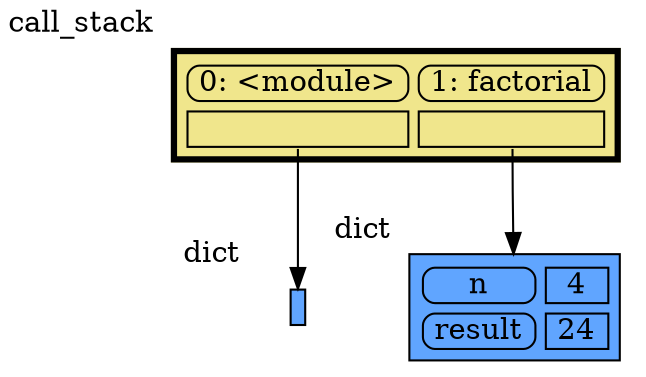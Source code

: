 digraph memory_graph {
	node [shape=plaintext]
	node126648242209280 [label=<
<TABLE BORDER="1" CELLBORDER="1" CELLSPACING="0" CELLPADDING="0" BGCOLOR="#60a5ff" PORT="table">
    <TR><TD BORDER="0"> </TD></TR>
</TABLE>
> xlabel=dict]
	node126648242155904 [label=<
<TABLE BORDER="1" CELLBORDER="1" CELLSPACING="5" CELLPADDING="0" BGCOLOR="#60a5ff" PORT="table">
    <TR><TD BORDER="1" STYLE="ROUNDED"> n </TD><TD BORDER="1"> 4 </TD></TR>
    <TR><TD BORDER="1" STYLE="ROUNDED"> result </TD><TD BORDER="1"> 24 </TD></TR>
</TABLE>
> xlabel=dict]
	node126648242130608 [label=<
<TABLE BORDER="3" CELLBORDER="1" CELLSPACING="5" CELLPADDING="0" BGCOLOR="khaki" PORT="table">
    <TR><TD BORDER="1" STYLE="ROUNDED"> 0: &lt;module&gt; </TD><TD BORDER="1" STYLE="ROUNDED"> 1: factorial </TD></TR>
    <TR><TD BORDER="1" PORT="ref0"> </TD><TD BORDER="1" PORT="ref1"> </TD></TR>
</TABLE>
> xlabel=call_stack]
	node126648242130608:ref0 -> node126648242209280:table [style=solid]
	node126648242130608:ref1 -> node126648242155904:table [style=solid]
subgraph { rank=same; node126648242209280 -> node126648242155904[weight=10, style=invis]; }
}
